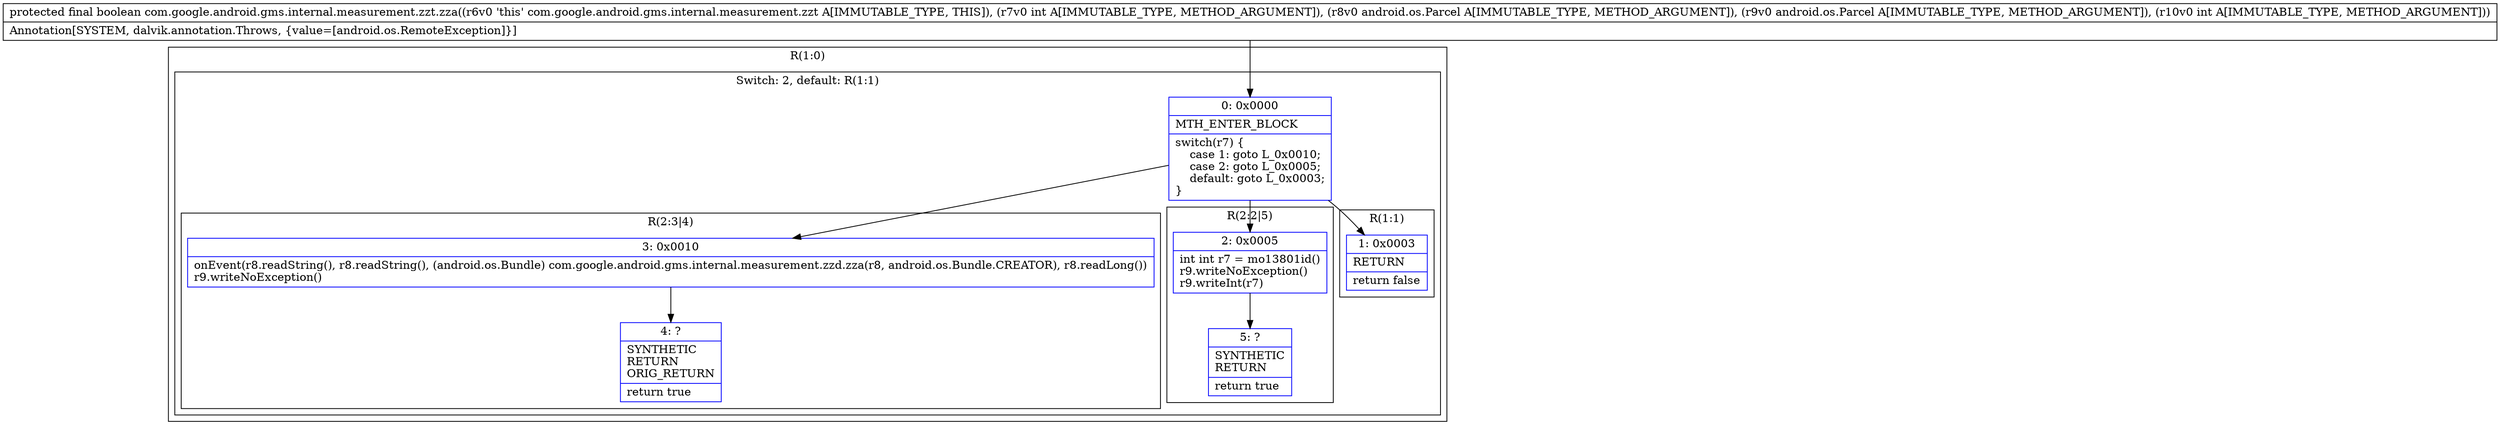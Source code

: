 digraph "CFG forcom.google.android.gms.internal.measurement.zzt.zza(ILandroid\/os\/Parcel;Landroid\/os\/Parcel;I)Z" {
subgraph cluster_Region_472888469 {
label = "R(1:0)";
node [shape=record,color=blue];
subgraph cluster_SwitchRegion_700328092 {
label = "Switch: 2, default: R(1:1)";
node [shape=record,color=blue];
Node_0 [shape=record,label="{0\:\ 0x0000|MTH_ENTER_BLOCK\l|switch(r7) \{\l    case 1: goto L_0x0010;\l    case 2: goto L_0x0005;\l    default: goto L_0x0003;\l\}\l}"];
subgraph cluster_Region_398022848 {
label = "R(2:3|4)";
node [shape=record,color=blue];
Node_3 [shape=record,label="{3\:\ 0x0010|onEvent(r8.readString(), r8.readString(), (android.os.Bundle) com.google.android.gms.internal.measurement.zzd.zza(r8, android.os.Bundle.CREATOR), r8.readLong())\lr9.writeNoException()\l}"];
Node_4 [shape=record,label="{4\:\ ?|SYNTHETIC\lRETURN\lORIG_RETURN\l|return true\l}"];
}
subgraph cluster_Region_1570530487 {
label = "R(2:2|5)";
node [shape=record,color=blue];
Node_2 [shape=record,label="{2\:\ 0x0005|int int r7 = mo13801id()\lr9.writeNoException()\lr9.writeInt(r7)\l}"];
Node_5 [shape=record,label="{5\:\ ?|SYNTHETIC\lRETURN\l|return true\l}"];
}
subgraph cluster_Region_1742468194 {
label = "R(1:1)";
node [shape=record,color=blue];
Node_1 [shape=record,label="{1\:\ 0x0003|RETURN\l|return false\l}"];
}
}
}
MethodNode[shape=record,label="{protected final boolean com.google.android.gms.internal.measurement.zzt.zza((r6v0 'this' com.google.android.gms.internal.measurement.zzt A[IMMUTABLE_TYPE, THIS]), (r7v0 int A[IMMUTABLE_TYPE, METHOD_ARGUMENT]), (r8v0 android.os.Parcel A[IMMUTABLE_TYPE, METHOD_ARGUMENT]), (r9v0 android.os.Parcel A[IMMUTABLE_TYPE, METHOD_ARGUMENT]), (r10v0 int A[IMMUTABLE_TYPE, METHOD_ARGUMENT]))  | Annotation[SYSTEM, dalvik.annotation.Throws, \{value=[android.os.RemoteException]\}]\l}"];
MethodNode -> Node_0;
Node_0 -> Node_1;
Node_0 -> Node_2;
Node_0 -> Node_3;
Node_3 -> Node_4;
Node_2 -> Node_5;
}


